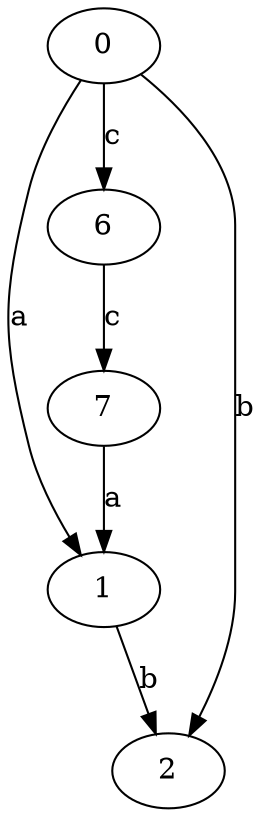 strict digraph  {
0;
1;
2;
6;
7;
0 -> 1  [label=a];
0 -> 2  [label=b];
0 -> 6  [label=c];
1 -> 2  [label=b];
6 -> 7  [label=c];
7 -> 1  [label=a];
}

